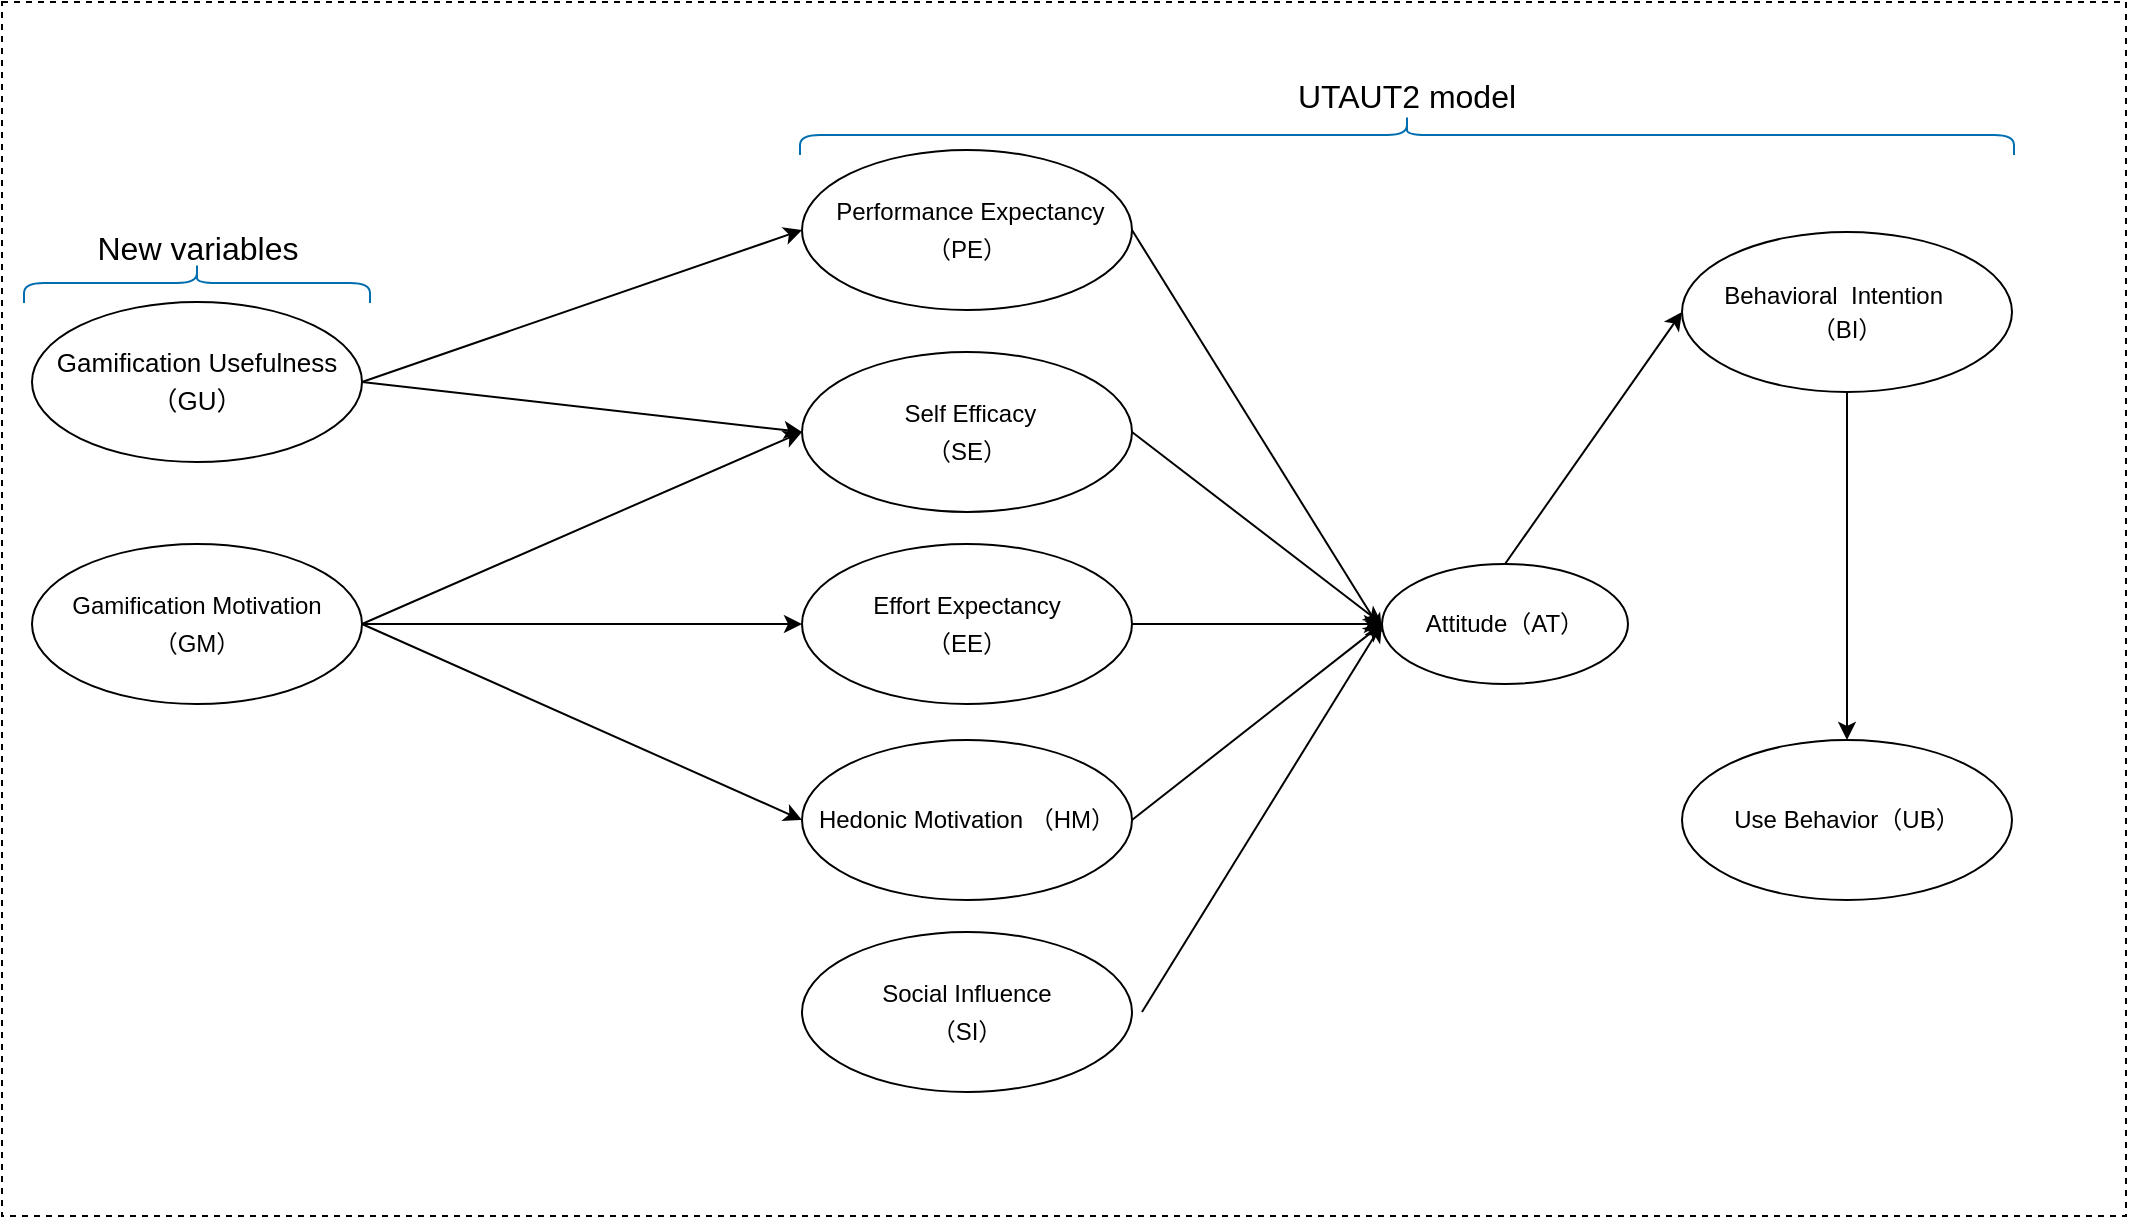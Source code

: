 <mxfile version="15.2.7" type="device"><diagram id="mEfu3jKtlzt5AGpHe08u" name="第 1 页"><mxGraphModel dx="1038" dy="607" grid="0" gridSize="10" guides="1" tooltips="1" connect="1" arrows="1" fold="1" page="1" pageScale="1" pageWidth="1169" pageHeight="827" background="none" math="0" shadow="0"><root><mxCell id="0"/><mxCell id="1" parent="0"/><mxCell id="M5pwZ-Gg1JWB_cBAxmhR-7" value="" style="rounded=0;whiteSpace=wrap;html=1;fontSize=15;dashed=1;" vertex="1" parent="1"><mxGeometry x="65" y="196" width="1062" height="607" as="geometry"/></mxCell><mxCell id="Zeq0rWXAbyBiRXFbGb7i-3" value="&lt;p style=&quot;line-height: 140%&quot;&gt;&lt;span style=&quot;font-size: 13px&quot;&gt;Gamification Usefulness&lt;/span&gt;&lt;br style=&quot;font-size: 13px&quot;&gt;&lt;span style=&quot;font-size: 13px&quot;&gt;（GU）&lt;/span&gt;&lt;/p&gt;" style="ellipse;whiteSpace=wrap;html=1;spacingBottom=0;fontSize=13;fontStyle=0;" parent="1" vertex="1"><mxGeometry x="80" y="346" width="165" height="80" as="geometry"/></mxCell><mxCell id="Zeq0rWXAbyBiRXFbGb7i-5" value="&lt;p style=&quot;line-height: 140%&quot;&gt;&lt;span style=&quot;font-size: 12px&quot;&gt;Gamification Motivation&lt;/span&gt;&lt;br style=&quot;font-size: 12px&quot;&gt;&lt;span style=&quot;font-size: 12px&quot;&gt;（GM）&lt;/span&gt;&lt;br&gt;&lt;/p&gt;" style="ellipse;whiteSpace=wrap;html=1;spacingBottom=0;fontSize=13;fontStyle=0;" parent="1" vertex="1"><mxGeometry x="80" y="467" width="165" height="80" as="geometry"/></mxCell><mxCell id="Zeq0rWXAbyBiRXFbGb7i-6" value="&lt;p style=&quot;line-height: 140%&quot;&gt;&lt;span style=&quot;font-size: 12px&quot;&gt;Attitude（AT）&lt;/span&gt;&lt;br&gt;&lt;/p&gt;" style="ellipse;whiteSpace=wrap;html=1;spacingBottom=0;fontSize=13;fontStyle=0;" parent="1" vertex="1"><mxGeometry x="755" y="477" width="123" height="60" as="geometry"/></mxCell><mxCell id="Zeq0rWXAbyBiRXFbGb7i-8" value="&lt;p style=&quot;line-height: 140%&quot;&gt;&lt;span style=&quot;font-size: 12px&quot;&gt;&amp;nbsp;Performance Expectancy（PE）&lt;/span&gt;&lt;br&gt;&lt;/p&gt;" style="ellipse;whiteSpace=wrap;html=1;spacingBottom=0;fontSize=13;fontStyle=0;" parent="1" vertex="1"><mxGeometry x="465" y="270" width="165" height="80" as="geometry"/></mxCell><mxCell id="Zeq0rWXAbyBiRXFbGb7i-9" value="&lt;p style=&quot;line-height: 140%&quot;&gt;&lt;span style=&quot;font-size: 12px&quot;&gt;&amp;nbsp;Self Efficacy&lt;/span&gt;&lt;br style=&quot;font-size: 12px&quot;&gt;&lt;span style=&quot;font-size: 12px&quot;&gt;（SE）&lt;/span&gt;&lt;br&gt;&lt;/p&gt;" style="ellipse;whiteSpace=wrap;html=1;spacingBottom=0;fontSize=13;fontStyle=0;" parent="1" vertex="1"><mxGeometry x="465" y="371" width="165" height="80" as="geometry"/></mxCell><mxCell id="Zeq0rWXAbyBiRXFbGb7i-10" value="&lt;p style=&quot;line-height: 140%&quot;&gt;&lt;span style=&quot;font-size: 12px&quot;&gt;Effort Expectancy&lt;/span&gt;&lt;br style=&quot;font-size: 12px&quot;&gt;&lt;span style=&quot;font-size: 12px&quot;&gt;（EE）&lt;/span&gt;&lt;br&gt;&lt;/p&gt;" style="ellipse;whiteSpace=wrap;html=1;spacingBottom=0;fontSize=13;fontStyle=0;" parent="1" vertex="1"><mxGeometry x="465" y="467" width="165" height="80" as="geometry"/></mxCell><mxCell id="Zeq0rWXAbyBiRXFbGb7i-11" value="&lt;p style=&quot;line-height: 140%&quot;&gt;&lt;span style=&quot;font-size: 12px&quot;&gt;Hedonic Motivation （HM）&lt;/span&gt;&lt;br&gt;&lt;/p&gt;" style="ellipse;whiteSpace=wrap;html=1;spacingBottom=0;fontSize=13;fontStyle=0;" parent="1" vertex="1"><mxGeometry x="465" y="565" width="165" height="80" as="geometry"/></mxCell><mxCell id="Zeq0rWXAbyBiRXFbGb7i-12" value="&lt;p style=&quot;line-height: 140%&quot;&gt;&lt;span style=&quot;font-size: 12px&quot;&gt;Social Influence&lt;/span&gt;&lt;br style=&quot;font-size: 12px&quot;&gt;&lt;span style=&quot;font-size: 12px&quot;&gt;（SI）&lt;/span&gt;&lt;br&gt;&lt;/p&gt;" style="ellipse;whiteSpace=wrap;html=1;spacingBottom=0;fontSize=13;fontStyle=0;" parent="1" vertex="1"><mxGeometry x="465" y="661" width="165" height="80" as="geometry"/></mxCell><mxCell id="Zeq0rWXAbyBiRXFbGb7i-13" value="" style="endArrow=classic;html=1;fontSize=13;exitX=1;exitY=0.5;exitDx=0;exitDy=0;entryX=0;entryY=0.5;entryDx=0;entryDy=0;" parent="1" source="Zeq0rWXAbyBiRXFbGb7i-3" target="Zeq0rWXAbyBiRXFbGb7i-8" edge="1"><mxGeometry width="50" height="50" relative="1" as="geometry"><mxPoint x="375" y="361" as="sourcePoint"/><mxPoint x="425" y="311" as="targetPoint"/></mxGeometry></mxCell><mxCell id="Zeq0rWXAbyBiRXFbGb7i-14" value="" style="endArrow=classic;html=1;fontSize=13;entryX=0;entryY=0.5;entryDx=0;entryDy=0;exitX=1;exitY=0.5;exitDx=0;exitDy=0;" parent="1" source="Zeq0rWXAbyBiRXFbGb7i-3" target="Zeq0rWXAbyBiRXFbGb7i-9" edge="1"><mxGeometry width="50" height="50" relative="1" as="geometry"><mxPoint x="295" y="561" as="sourcePoint"/><mxPoint x="345" y="511" as="targetPoint"/></mxGeometry></mxCell><mxCell id="Zeq0rWXAbyBiRXFbGb7i-15" value="" style="endArrow=classic;html=1;fontSize=13;exitX=1;exitY=0.5;exitDx=0;exitDy=0;" parent="1" source="Zeq0rWXAbyBiRXFbGb7i-5" edge="1"><mxGeometry width="50" height="50" relative="1" as="geometry"><mxPoint x="285" y="471" as="sourcePoint"/><mxPoint x="465" y="411" as="targetPoint"/></mxGeometry></mxCell><mxCell id="Zeq0rWXAbyBiRXFbGb7i-17" value="" style="endArrow=classic;html=1;fontSize=13;exitX=1;exitY=0.5;exitDx=0;exitDy=0;entryX=0;entryY=0.5;entryDx=0;entryDy=0;" parent="1" source="Zeq0rWXAbyBiRXFbGb7i-5" target="Zeq0rWXAbyBiRXFbGb7i-10" edge="1"><mxGeometry width="50" height="50" relative="1" as="geometry"><mxPoint x="345" y="661" as="sourcePoint"/><mxPoint x="395" y="611" as="targetPoint"/></mxGeometry></mxCell><mxCell id="Zeq0rWXAbyBiRXFbGb7i-18" value="" style="endArrow=classic;html=1;fontSize=13;exitX=1;exitY=0.5;exitDx=0;exitDy=0;entryX=0;entryY=0.5;entryDx=0;entryDy=0;" parent="1" source="Zeq0rWXAbyBiRXFbGb7i-5" target="Zeq0rWXAbyBiRXFbGb7i-11" edge="1"><mxGeometry width="50" height="50" relative="1" as="geometry"><mxPoint x="255" y="517" as="sourcePoint"/><mxPoint x="475" y="421" as="targetPoint"/></mxGeometry></mxCell><mxCell id="Zeq0rWXAbyBiRXFbGb7i-19" value="" style="endArrow=classic;html=1;fontSize=13;entryX=0;entryY=0.5;entryDx=0;entryDy=0;" parent="1" target="Zeq0rWXAbyBiRXFbGb7i-6" edge="1"><mxGeometry width="50" height="50" relative="1" as="geometry"><mxPoint x="635" y="701" as="sourcePoint"/><mxPoint x="865" y="601" as="targetPoint"/></mxGeometry></mxCell><mxCell id="Zeq0rWXAbyBiRXFbGb7i-20" value="" style="endArrow=classic;html=1;fontSize=13;exitX=1;exitY=0.5;exitDx=0;exitDy=0;entryX=0;entryY=0.5;entryDx=0;entryDy=0;" parent="1" source="Zeq0rWXAbyBiRXFbGb7i-10" target="Zeq0rWXAbyBiRXFbGb7i-6" edge="1"><mxGeometry width="50" height="50" relative="1" as="geometry"><mxPoint x="645" y="711" as="sourcePoint"/><mxPoint x="725" y="551" as="targetPoint"/></mxGeometry></mxCell><mxCell id="Zeq0rWXAbyBiRXFbGb7i-21" value="" style="endArrow=classic;html=1;fontSize=13;exitX=1;exitY=0.5;exitDx=0;exitDy=0;" parent="1" source="Zeq0rWXAbyBiRXFbGb7i-8" edge="1"><mxGeometry width="50" height="50" relative="1" as="geometry"><mxPoint x="640" y="517" as="sourcePoint"/><mxPoint x="755" y="511" as="targetPoint"/></mxGeometry></mxCell><mxCell id="Zeq0rWXAbyBiRXFbGb7i-22" value="" style="endArrow=classic;html=1;fontSize=13;exitX=1;exitY=0.5;exitDx=0;exitDy=0;entryX=0;entryY=0.5;entryDx=0;entryDy=0;" parent="1" source="Zeq0rWXAbyBiRXFbGb7i-9" target="Zeq0rWXAbyBiRXFbGb7i-6" edge="1"><mxGeometry width="50" height="50" relative="1" as="geometry"><mxPoint x="640" y="320" as="sourcePoint"/><mxPoint x="785" y="421" as="targetPoint"/></mxGeometry></mxCell><mxCell id="Zeq0rWXAbyBiRXFbGb7i-23" value="" style="endArrow=classic;html=1;fontSize=13;exitX=1;exitY=0.5;exitDx=0;exitDy=0;entryX=0;entryY=0.5;entryDx=0;entryDy=0;" parent="1" source="Zeq0rWXAbyBiRXFbGb7i-11" target="Zeq0rWXAbyBiRXFbGb7i-6" edge="1"><mxGeometry width="50" height="50" relative="1" as="geometry"><mxPoint x="640" y="517" as="sourcePoint"/><mxPoint x="705" y="541" as="targetPoint"/></mxGeometry></mxCell><mxCell id="Zeq0rWXAbyBiRXFbGb7i-25" value="&lt;p class=&quot;MDPI42tablebody&quot; style=&quot;line-height: normal&quot;&gt;&amp;nbsp;Behavioral&amp;nbsp; Intention&amp;nbsp; &amp;nbsp; &amp;nbsp; （BI）&lt;br&gt;&lt;/p&gt;" style="ellipse;whiteSpace=wrap;html=1;spacingBottom=0;fontSize=12;fontStyle=0;spacing=0;" parent="1" vertex="1"><mxGeometry x="905" y="311" width="165" height="80" as="geometry"/></mxCell><mxCell id="Zeq0rWXAbyBiRXFbGb7i-26" value="&lt;p style=&quot;line-height: 140%&quot;&gt;&lt;span style=&quot;font-size: 12px&quot;&gt;Use Behavior（UB）&lt;/span&gt;&lt;br&gt;&lt;/p&gt;" style="ellipse;whiteSpace=wrap;html=1;spacingBottom=0;fontSize=13;fontStyle=0;" parent="1" vertex="1"><mxGeometry x="905" y="565" width="165" height="80" as="geometry"/></mxCell><mxCell id="Zeq0rWXAbyBiRXFbGb7i-27" value="" style="endArrow=classic;html=1;fontSize=12;exitX=0.5;exitY=0;exitDx=0;exitDy=0;entryX=0;entryY=0.5;entryDx=0;entryDy=0;" parent="1" source="Zeq0rWXAbyBiRXFbGb7i-6" target="Zeq0rWXAbyBiRXFbGb7i-25" edge="1"><mxGeometry width="50" height="50" relative="1" as="geometry"><mxPoint x="835" y="401" as="sourcePoint"/><mxPoint x="885" y="351" as="targetPoint"/></mxGeometry></mxCell><mxCell id="Zeq0rWXAbyBiRXFbGb7i-28" value="" style="endArrow=classic;html=1;fontSize=12;exitX=0.5;exitY=1;exitDx=0;exitDy=0;entryX=0.5;entryY=0;entryDx=0;entryDy=0;" parent="1" source="Zeq0rWXAbyBiRXFbGb7i-25" target="Zeq0rWXAbyBiRXFbGb7i-26" edge="1"><mxGeometry width="50" height="50" relative="1" as="geometry"><mxPoint x="805" y="351" as="sourcePoint"/><mxPoint x="985" y="561" as="targetPoint"/></mxGeometry></mxCell><mxCell id="M5pwZ-Gg1JWB_cBAxmhR-1" value="" style="shape=curlyBracket;whiteSpace=wrap;html=1;rounded=1;flipH=1;rotation=-90;fillColor=#1ba1e2;strokeColor=#006EAF;fontColor=#ffffff;" vertex="1" parent="1"><mxGeometry x="152.5" y="250" width="20" height="173" as="geometry"/></mxCell><mxCell id="M5pwZ-Gg1JWB_cBAxmhR-4" value="New variables" style="text;html=1;strokeColor=none;fillColor=none;align=center;verticalAlign=middle;whiteSpace=wrap;rounded=0;fontSize=16;" vertex="1" parent="1"><mxGeometry x="109.75" y="309" width="105.5" height="20" as="geometry"/></mxCell><mxCell id="M5pwZ-Gg1JWB_cBAxmhR-5" value="" style="shape=curlyBracket;whiteSpace=wrap;html=1;rounded=1;flipH=1;rotation=-90;fillColor=#1ba1e2;strokeColor=#006EAF;fontColor=#ffffff;" vertex="1" parent="1"><mxGeometry x="757.5" y="-41" width="20" height="607" as="geometry"/></mxCell><mxCell id="M5pwZ-Gg1JWB_cBAxmhR-6" value="UTAUT2 model" style="text;html=1;strokeColor=none;fillColor=none;align=center;verticalAlign=middle;whiteSpace=wrap;rounded=0;fontSize=16;" vertex="1" parent="1"><mxGeometry x="711" y="233" width="113" height="20" as="geometry"/></mxCell></root></mxGraphModel></diagram></mxfile>